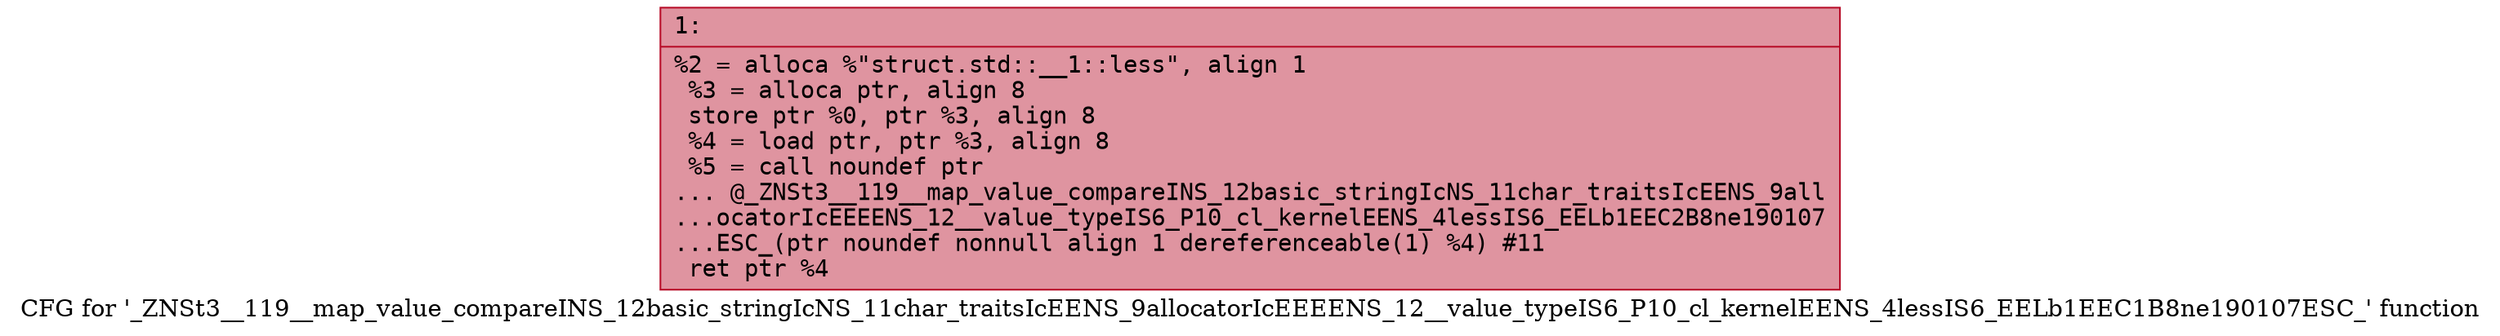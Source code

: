 digraph "CFG for '_ZNSt3__119__map_value_compareINS_12basic_stringIcNS_11char_traitsIcEENS_9allocatorIcEEEENS_12__value_typeIS6_P10_cl_kernelEENS_4lessIS6_EELb1EEC1B8ne190107ESC_' function" {
	label="CFG for '_ZNSt3__119__map_value_compareINS_12basic_stringIcNS_11char_traitsIcEENS_9allocatorIcEEEENS_12__value_typeIS6_P10_cl_kernelEENS_4lessIS6_EELb1EEC1B8ne190107ESC_' function";

	Node0x6000013821c0 [shape=record,color="#b70d28ff", style=filled, fillcolor="#b70d2870" fontname="Courier",label="{1:\l|  %2 = alloca %\"struct.std::__1::less\", align 1\l  %3 = alloca ptr, align 8\l  store ptr %0, ptr %3, align 8\l  %4 = load ptr, ptr %3, align 8\l  %5 = call noundef ptr\l... @_ZNSt3__119__map_value_compareINS_12basic_stringIcNS_11char_traitsIcEENS_9all\l...ocatorIcEEEENS_12__value_typeIS6_P10_cl_kernelEENS_4lessIS6_EELb1EEC2B8ne190107\l...ESC_(ptr noundef nonnull align 1 dereferenceable(1) %4) #11\l  ret ptr %4\l}"];
}
